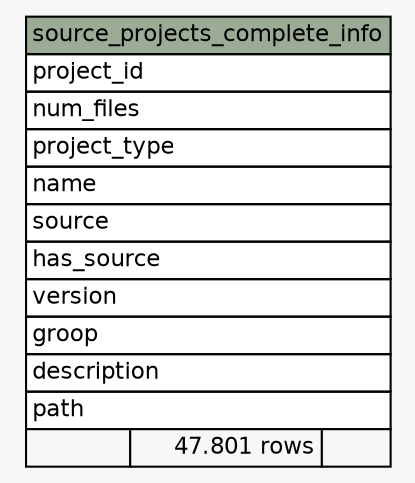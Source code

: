 // dot 2.36.0 on Mac OS X 10.10.3
// SchemaSpy rev 590
digraph "source_projects_complete_info" {
  graph [
    rankdir="RL"
    bgcolor="#f7f7f7"
    nodesep="0.18"
    ranksep="0.46"
    fontname="Helvetica"
    fontsize="11"
  ];
  node [
    fontname="Helvetica"
    fontsize="11"
    shape="plaintext"
  ];
  edge [
    arrowsize="0.8"
  ];
  "source_projects_complete_info" [
    label=<
    <TABLE BORDER="0" CELLBORDER="1" CELLSPACING="0" BGCOLOR="#ffffff">
      <TR><TD COLSPAN="3" BGCOLOR="#9bab96" ALIGN="CENTER">source_projects_complete_info</TD></TR>
      <TR><TD PORT="project_id" COLSPAN="3" ALIGN="LEFT">project_id</TD></TR>
      <TR><TD PORT="num_files" COLSPAN="3" ALIGN="LEFT">num_files</TD></TR>
      <TR><TD PORT="project_type" COLSPAN="3" ALIGN="LEFT">project_type</TD></TR>
      <TR><TD PORT="name" COLSPAN="3" ALIGN="LEFT">name</TD></TR>
      <TR><TD PORT="source" COLSPAN="3" ALIGN="LEFT">source</TD></TR>
      <TR><TD PORT="has_source" COLSPAN="3" ALIGN="LEFT">has_source</TD></TR>
      <TR><TD PORT="version" COLSPAN="3" ALIGN="LEFT">version</TD></TR>
      <TR><TD PORT="groop" COLSPAN="3" ALIGN="LEFT">groop</TD></TR>
      <TR><TD PORT="description" COLSPAN="3" ALIGN="LEFT">description</TD></TR>
      <TR><TD PORT="path" COLSPAN="3" ALIGN="LEFT">path</TD></TR>
      <TR><TD ALIGN="LEFT" BGCOLOR="#f7f7f7">  </TD><TD ALIGN="RIGHT" BGCOLOR="#f7f7f7">47.801 rows</TD><TD ALIGN="RIGHT" BGCOLOR="#f7f7f7">  </TD></TR>
    </TABLE>>
    URL="tables/source_projects_complete_info.html"
    tooltip="source_projects_complete_info"
  ];
}
